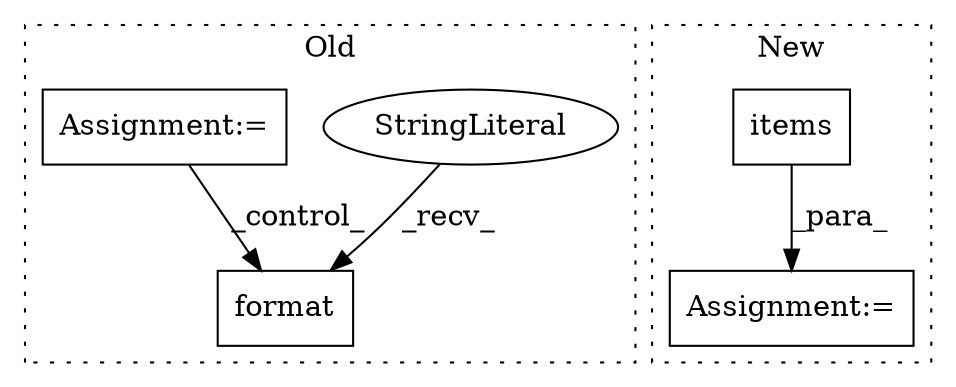 digraph G {
subgraph cluster0 {
1 [label="format" a="32" s="733,742" l="7,1" shape="box"];
3 [label="StringLiteral" a="45" s="691" l="41" shape="ellipse"];
5 [label="Assignment:=" a="7" s="462,537" l="53,2" shape="box"];
label = "Old";
style="dotted";
}
subgraph cluster1 {
2 [label="items" a="32" s="548" l="7" shape="box"];
4 [label="Assignment:=" a="7" s="534" l="38" shape="box"];
label = "New";
style="dotted";
}
2 -> 4 [label="_para_"];
3 -> 1 [label="_recv_"];
5 -> 1 [label="_control_"];
}